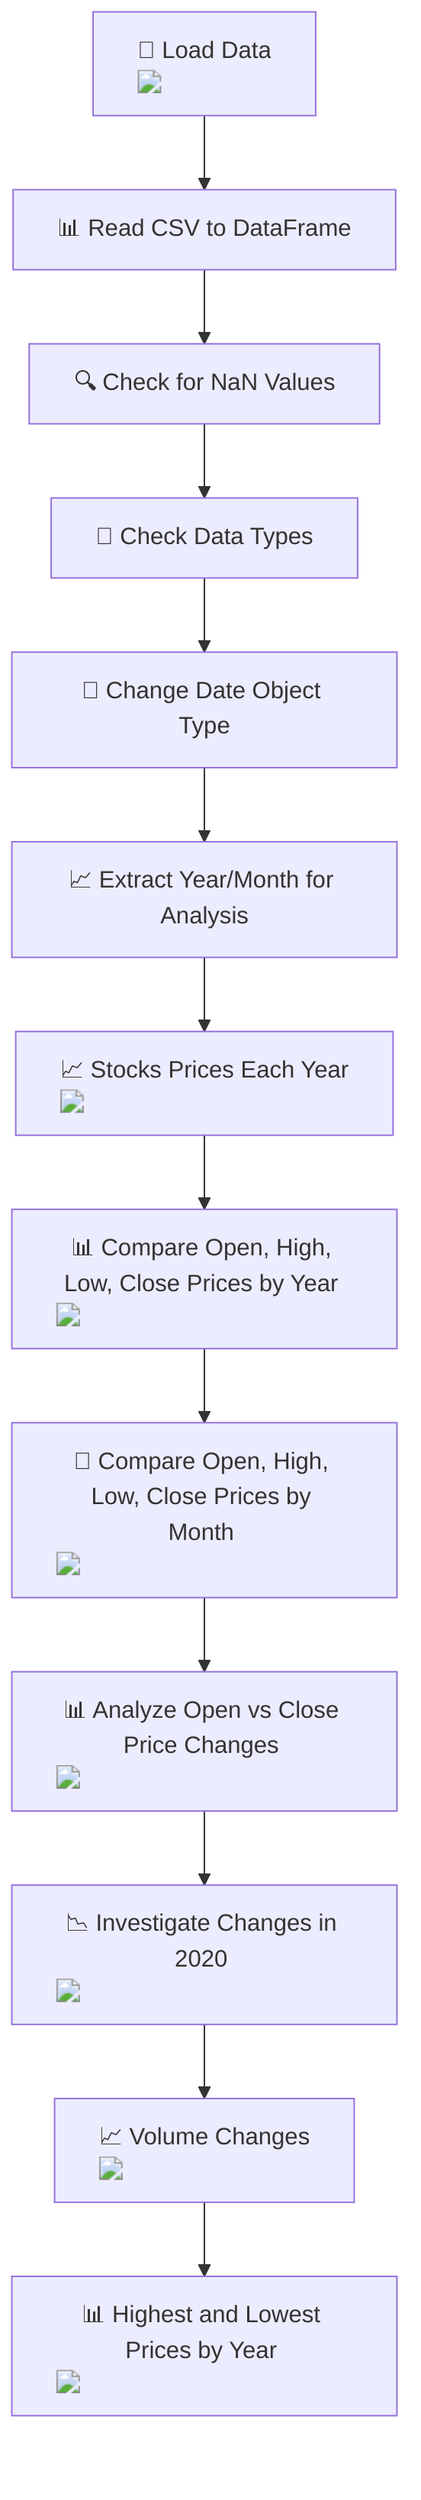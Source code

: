flowchart TD
    A["📂 Load Data <img src='file.svg' />"] --> B["📊 Read CSV to DataFrame"]
    B --> C["🔍 Check for NaN Values"]
    C --> D["🔎 Check Data Types"]
    D --> E["📅 Change Date Object Type"]
    E --> F["📈 Extract Year/Month for Analysis"]
    F --> G["📈 Stocks Prices Each Year <img src='lineplot_template.svg' />"]
    G --> H["📊 Compare Open, High, Low, Close Prices by Year <img src='barplot_template.svg' />"]
    H --> I["📅 Compare Open, High, Low, Close Prices by Month <img src='barplot_template.svg' />"]
    I --> J["📊 Analyze Open vs Close Price Changes <img src='barplot_template.svg' />"]
    J --> K["📉 Investigate Changes in 2020 <img src='barplot_template.svg' />"]
    K --> L["📈 Volume Changes <img src='lineplot_template.svg' />"]
    L --> M["📊 Highest and Lowest Prices by Year <img src='barplot_template.svg' />"]